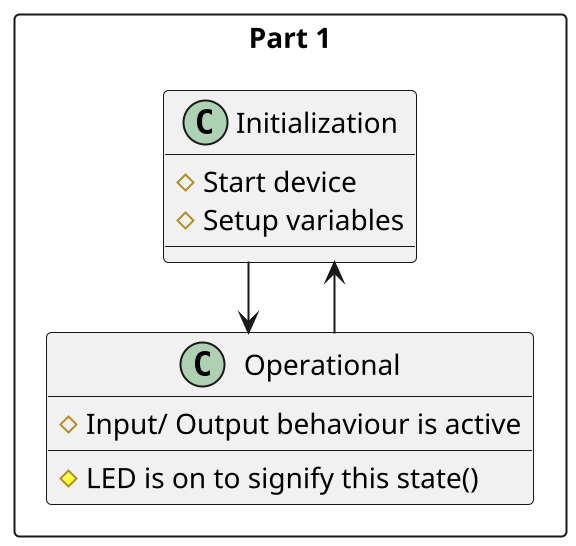 @startuml Part1
scale 2
left to right direction 
skinparam packageStyle rect
skinparam linetype ortho 

rectangle "Part 1"{
Operational <- Initialization
Operational -> Initialization
class Operational{
    #Input/ Output behaviour is active
    #LED is on to signify this state()
}

class Initialization{
    #Start device
    #Setup variables

}
' rectangle "State Machine for part 1"{

'     [Operational ] <- [Initialization ]

'     [Initialization ] <- [Operational ]
}

@endumld